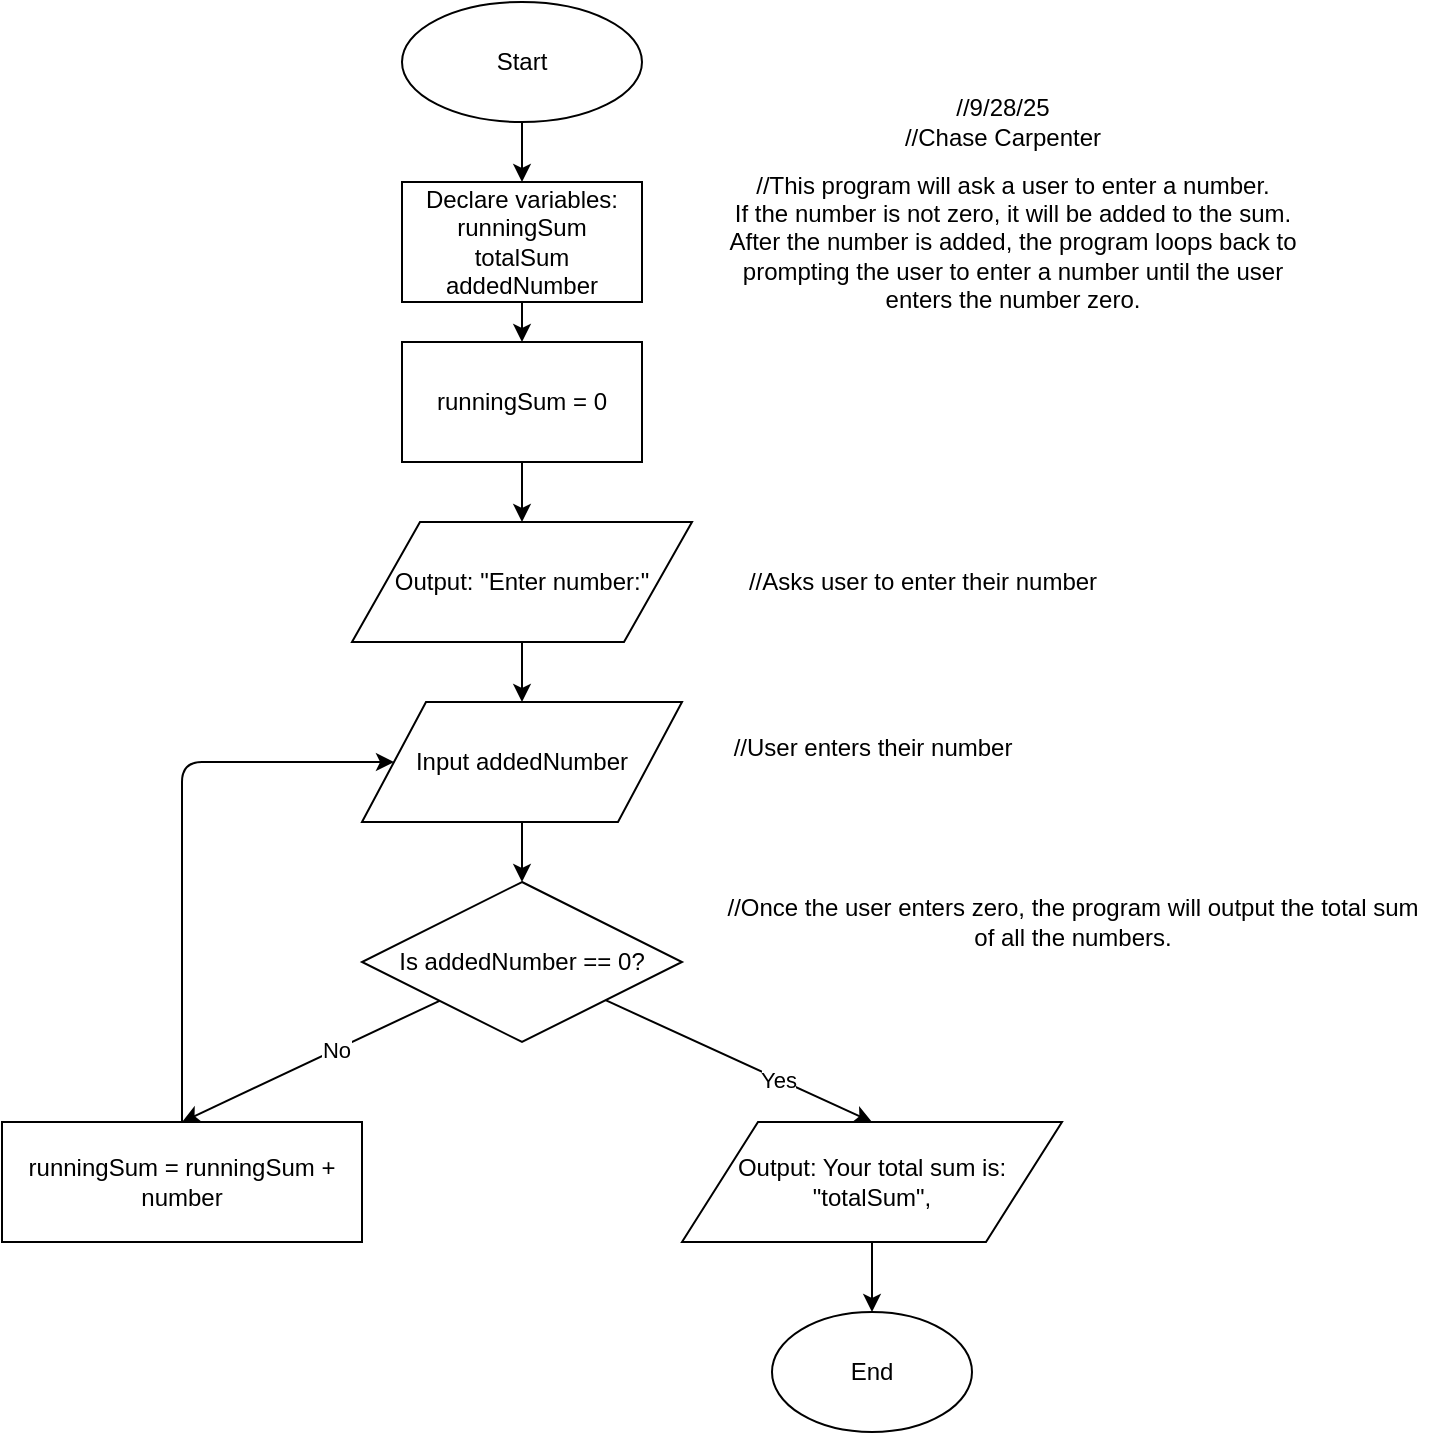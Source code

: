 <mxfile version="28.0.6">
  <diagram name="Page-1" id="sentinel-sum">
    <mxGraphModel dx="2066" dy="1201" grid="1" gridSize="10" guides="1" tooltips="1" connect="1" arrows="1" fold="1" page="1" pageScale="1" pageWidth="827" pageHeight="1169" math="0" shadow="0">
      <root>
        <mxCell id="0" />
        <mxCell id="1" parent="0" />
        <mxCell id="MWt4j_WXuar11TJ6xNpA-21" style="edgeStyle=orthogonalEdgeStyle;rounded=0;orthogonalLoop=1;jettySize=auto;html=1;exitX=0.5;exitY=1;exitDx=0;exitDy=0;entryX=0.5;entryY=0;entryDx=0;entryDy=0;" edge="1" parent="1" source="2" target="MWt4j_WXuar11TJ6xNpA-20">
          <mxGeometry relative="1" as="geometry" />
        </mxCell>
        <mxCell id="2" value="Start" style="ellipse;whiteSpace=wrap;html=1;" parent="1" vertex="1">
          <mxGeometry x="280" y="40" width="120" height="60" as="geometry" />
        </mxCell>
        <mxCell id="MWt4j_WXuar11TJ6xNpA-25" style="edgeStyle=orthogonalEdgeStyle;rounded=0;orthogonalLoop=1;jettySize=auto;html=1;exitX=0.5;exitY=1;exitDx=0;exitDy=0;entryX=0.5;entryY=0;entryDx=0;entryDy=0;" edge="1" parent="1" source="3" target="MWt4j_WXuar11TJ6xNpA-24">
          <mxGeometry relative="1" as="geometry" />
        </mxCell>
        <mxCell id="3" value="runningSum = 0" style="rounded=0;whiteSpace=wrap;html=1;" parent="1" vertex="1">
          <mxGeometry x="280" y="210" width="120" height="60" as="geometry" />
        </mxCell>
        <mxCell id="4" value="Input addedNumber" style="shape=parallelogram;perimeter=parallelogramPerimeter;whiteSpace=wrap;html=1;" parent="1" vertex="1">
          <mxGeometry x="260" y="390" width="160" height="60" as="geometry" />
        </mxCell>
        <mxCell id="5" value="Is addedNumber == 0?" style="rhombus;whiteSpace=wrap;html=1;" parent="1" vertex="1">
          <mxGeometry x="260" y="480" width="160" height="80" as="geometry" />
        </mxCell>
        <mxCell id="6" value="runningSum = runningSum + number" style="rounded=0;whiteSpace=wrap;html=1;" parent="1" vertex="1">
          <mxGeometry x="80" y="600" width="180" height="60" as="geometry" />
        </mxCell>
        <mxCell id="7" value="Output: Your total sum is: &quot;totalSum&quot;," style="shape=parallelogram;perimeter=parallelogramPerimeter;whiteSpace=wrap;html=1;" parent="1" vertex="1">
          <mxGeometry x="420" y="600" width="190" height="60" as="geometry" />
        </mxCell>
        <mxCell id="8" value="End" style="ellipse;whiteSpace=wrap;html=1;" parent="1" vertex="1">
          <mxGeometry x="465" y="695" width="100" height="60" as="geometry" />
        </mxCell>
        <mxCell id="11" parent="1" source="4" target="5" edge="1">
          <mxGeometry relative="1" as="geometry" />
        </mxCell>
        <mxCell id="12" style="entryX=0.5;entryY=0;entryDx=0;entryDy=0;" parent="1" source="5" target="6" edge="1">
          <mxGeometry relative="1" as="geometry">
            <mxPoint x="216.364" y="600" as="targetPoint" />
          </mxGeometry>
        </mxCell>
        <mxCell id="13" value="No" style="edgeLabel;html=1;align=center;verticalAlign=middle;" parent="12" vertex="1" connectable="0">
          <mxGeometry x="-0.2" relative="1" as="geometry" />
        </mxCell>
        <mxCell id="14" style="entryX=0.5;entryY=0;entryDx=0;entryDy=0;" parent="1" source="5" target="7" edge="1">
          <mxGeometry relative="1" as="geometry" />
        </mxCell>
        <mxCell id="15" value="Yes" style="edgeLabel;html=1;align=center;verticalAlign=middle;" parent="14" vertex="1" connectable="0">
          <mxGeometry x="0.3" relative="1" as="geometry" />
        </mxCell>
        <mxCell id="16" style="entryX=0;entryY=0.5;entryDx=0;entryDy=0;" parent="1" target="4" edge="1">
          <mxGeometry relative="1" as="geometry">
            <mxPoint x="170" y="600" as="sourcePoint" />
            <Array as="points">
              <mxPoint x="170" y="420" />
            </Array>
          </mxGeometry>
        </mxCell>
        <mxCell id="17" parent="1" source="7" target="8" edge="1">
          <mxGeometry relative="1" as="geometry" />
        </mxCell>
        <mxCell id="MWt4j_WXuar11TJ6xNpA-17" value="//9/28/25&lt;div&gt;//Chase Carpenter&lt;/div&gt;" style="text;html=1;align=center;verticalAlign=middle;resizable=0;points=[];autosize=1;strokeColor=none;fillColor=none;" vertex="1" parent="1">
          <mxGeometry x="520" y="80" width="120" height="40" as="geometry" />
        </mxCell>
        <mxCell id="MWt4j_WXuar11TJ6xNpA-18" value="//This program will ask a user to enter a number.&lt;div&gt;If the number is not zero, it will be added to the sum.&lt;/div&gt;&lt;div&gt;After the number is added, the program loops back to&lt;/div&gt;&lt;div&gt;prompting the user to enter a number until the user&lt;/div&gt;&lt;div&gt;enters the number zero.&lt;/div&gt;" style="text;html=1;align=center;verticalAlign=middle;resizable=0;points=[];autosize=1;strokeColor=none;fillColor=none;" vertex="1" parent="1">
          <mxGeometry x="430" y="115" width="310" height="90" as="geometry" />
        </mxCell>
        <mxCell id="MWt4j_WXuar11TJ6xNpA-19" value="//Once the user enters zero, the program will output the total sum&lt;div&gt;of all the numbers.&lt;/div&gt;" style="text;html=1;align=center;verticalAlign=middle;resizable=0;points=[];autosize=1;strokeColor=none;fillColor=none;" vertex="1" parent="1">
          <mxGeometry x="430" y="480" width="370" height="40" as="geometry" />
        </mxCell>
        <mxCell id="MWt4j_WXuar11TJ6xNpA-22" style="edgeStyle=orthogonalEdgeStyle;rounded=0;orthogonalLoop=1;jettySize=auto;html=1;exitX=0.5;exitY=1;exitDx=0;exitDy=0;entryX=0.5;entryY=0;entryDx=0;entryDy=0;" edge="1" parent="1" source="MWt4j_WXuar11TJ6xNpA-20" target="3">
          <mxGeometry relative="1" as="geometry" />
        </mxCell>
        <mxCell id="MWt4j_WXuar11TJ6xNpA-20" value="Declare variables:&lt;div&gt;runningSum&lt;/div&gt;&lt;div&gt;totalSum&lt;/div&gt;&lt;div&gt;addedNumber&lt;/div&gt;" style="rounded=0;whiteSpace=wrap;html=1;" vertex="1" parent="1">
          <mxGeometry x="280" y="130" width="120" height="60" as="geometry" />
        </mxCell>
        <mxCell id="MWt4j_WXuar11TJ6xNpA-23" value="//User enters their number" style="text;html=1;align=center;verticalAlign=middle;resizable=0;points=[];autosize=1;strokeColor=none;fillColor=none;" vertex="1" parent="1">
          <mxGeometry x="435" y="398" width="160" height="30" as="geometry" />
        </mxCell>
        <mxCell id="MWt4j_WXuar11TJ6xNpA-26" style="edgeStyle=orthogonalEdgeStyle;rounded=0;orthogonalLoop=1;jettySize=auto;html=1;exitX=0.5;exitY=1;exitDx=0;exitDy=0;entryX=0.5;entryY=0;entryDx=0;entryDy=0;" edge="1" parent="1" source="MWt4j_WXuar11TJ6xNpA-24" target="4">
          <mxGeometry relative="1" as="geometry" />
        </mxCell>
        <mxCell id="MWt4j_WXuar11TJ6xNpA-24" value="Output: &quot;Enter number:&quot;" style="shape=parallelogram;perimeter=parallelogramPerimeter;whiteSpace=wrap;html=1;" vertex="1" parent="1">
          <mxGeometry x="255" y="300" width="170" height="60" as="geometry" />
        </mxCell>
        <mxCell id="MWt4j_WXuar11TJ6xNpA-27" value="//Asks user to enter their number" style="text;html=1;align=center;verticalAlign=middle;resizable=0;points=[];autosize=1;strokeColor=none;fillColor=none;" vertex="1" parent="1">
          <mxGeometry x="440" y="315" width="200" height="30" as="geometry" />
        </mxCell>
      </root>
    </mxGraphModel>
  </diagram>
</mxfile>
